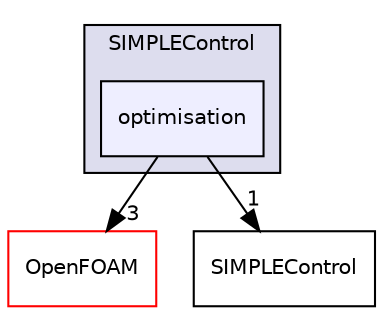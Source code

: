 digraph "src/optimisation/adjointOptimisation/adjoint/solvers/solverControl/SIMPLEControl/optimisation" {
  bgcolor=transparent;
  compound=true
  node [ fontsize="10", fontname="Helvetica"];
  edge [ labelfontsize="10", labelfontname="Helvetica"];
  subgraph clusterdir_ecf406ef7f8ca5419358fd512340fb34 {
    graph [ bgcolor="#ddddee", pencolor="black", label="SIMPLEControl" fontname="Helvetica", fontsize="10", URL="dir_ecf406ef7f8ca5419358fd512340fb34.html"]
  dir_e37d84579dfbc760585cea1f80ccb2fb [shape=box, label="optimisation", style="filled", fillcolor="#eeeeff", pencolor="black", URL="dir_e37d84579dfbc760585cea1f80ccb2fb.html"];
  }
  dir_c5473ff19b20e6ec4dfe5c310b3778a8 [shape=box label="OpenFOAM" color="red" URL="dir_c5473ff19b20e6ec4dfe5c310b3778a8.html"];
  dir_4a9076ca332766da9cc226d19900520a [shape=box label="SIMPLEControl" URL="dir_4a9076ca332766da9cc226d19900520a.html"];
  dir_e37d84579dfbc760585cea1f80ccb2fb->dir_c5473ff19b20e6ec4dfe5c310b3778a8 [headlabel="3", labeldistance=1.5 headhref="dir_002911_002151.html"];
  dir_e37d84579dfbc760585cea1f80ccb2fb->dir_4a9076ca332766da9cc226d19900520a [headlabel="1", labeldistance=1.5 headhref="dir_002911_002912.html"];
}
